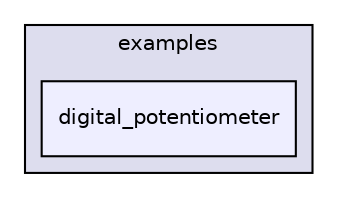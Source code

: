 digraph "Arduino/Libraries/Wire/examples/digital_potentiometer" {
  compound=true
  node [ fontsize="10", fontname="Helvetica"];
  edge [ labelfontsize="10", labelfontname="Helvetica"];
  subgraph clusterdir_645b4aab1957ceb4557ae254e9319172 {
    graph [ bgcolor="#ddddee", pencolor="black", label="examples" fontname="Helvetica", fontsize="10", URL="dir_645b4aab1957ceb4557ae254e9319172.html"]
  dir_e2c042ef3ff45b1b8be488ec17eab96d [shape=box, label="digital_potentiometer", style="filled", fillcolor="#eeeeff", pencolor="black", URL="dir_e2c042ef3ff45b1b8be488ec17eab96d.html"];
  }
}
